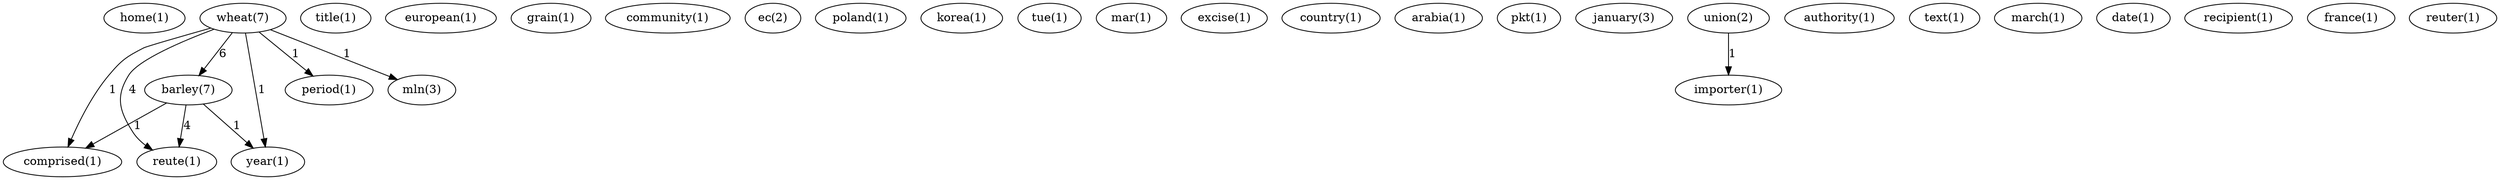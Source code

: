 digraph G {
  home [ label="home(1)" ];
  wheat [ label="wheat(7)" ];
  barley [ label="barley(7)" ];
  comprised [ label="comprised(1)" ];
  year [ label="year(1)" ];
  reute [ label="reute(1)" ];
  period [ label="period(1)" ];
  mln [ label="mln(3)" ];
  title [ label="title(1)" ];
  european [ label="european(1)" ];
  grain [ label="grain(1)" ];
  community [ label="community(1)" ];
  ec [ label="ec(2)" ];
  poland [ label="poland(1)" ];
  korea [ label="korea(1)" ];
  tue [ label="tue(1)" ];
  mar [ label="mar(1)" ];
  excise [ label="excise(1)" ];
  country [ label="country(1)" ];
  arabia [ label="arabia(1)" ];
  pkt [ label="pkt(1)" ];
  january [ label="january(3)" ];
  union [ label="union(2)" ];
  importer [ label="importer(1)" ];
  authority [ label="authority(1)" ];
  text [ label="text(1)" ];
  march [ label="march(1)" ];
  date [ label="date(1)" ];
  recipient [ label="recipient(1)" ];
  france [ label="france(1)" ];
  reuter [ label="reuter(1)" ];
  wheat -> barley [ label="6" ];
  wheat -> comprised [ label="1" ];
  wheat -> year [ label="1" ];
  wheat -> reute [ label="4" ];
  wheat -> period [ label="1" ];
  wheat -> mln [ label="1" ];
  barley -> comprised [ label="1" ];
  barley -> year [ label="1" ];
  barley -> reute [ label="4" ];
  union -> importer [ label="1" ];
}
